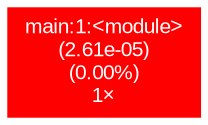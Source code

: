 digraph {
	graph [fontname=Arial, nodesep=0.125, ranksep=0.25];
	node [fontcolor=white, fontname=Arial, height=0, shape=box, style=filled, width=0];
	edge [fontname=Arial];
	39 [color="#ff0000", fontcolor="#ffffff", fontsize="10.00", label="main:1:<module>\n(2.61e-05)\n(0.00%)\n1×", tooltip="C:\\Users\\Thinkpad\\Documents\\GitHub\\pyHeatTrace\\reference\\main.py"];
}
